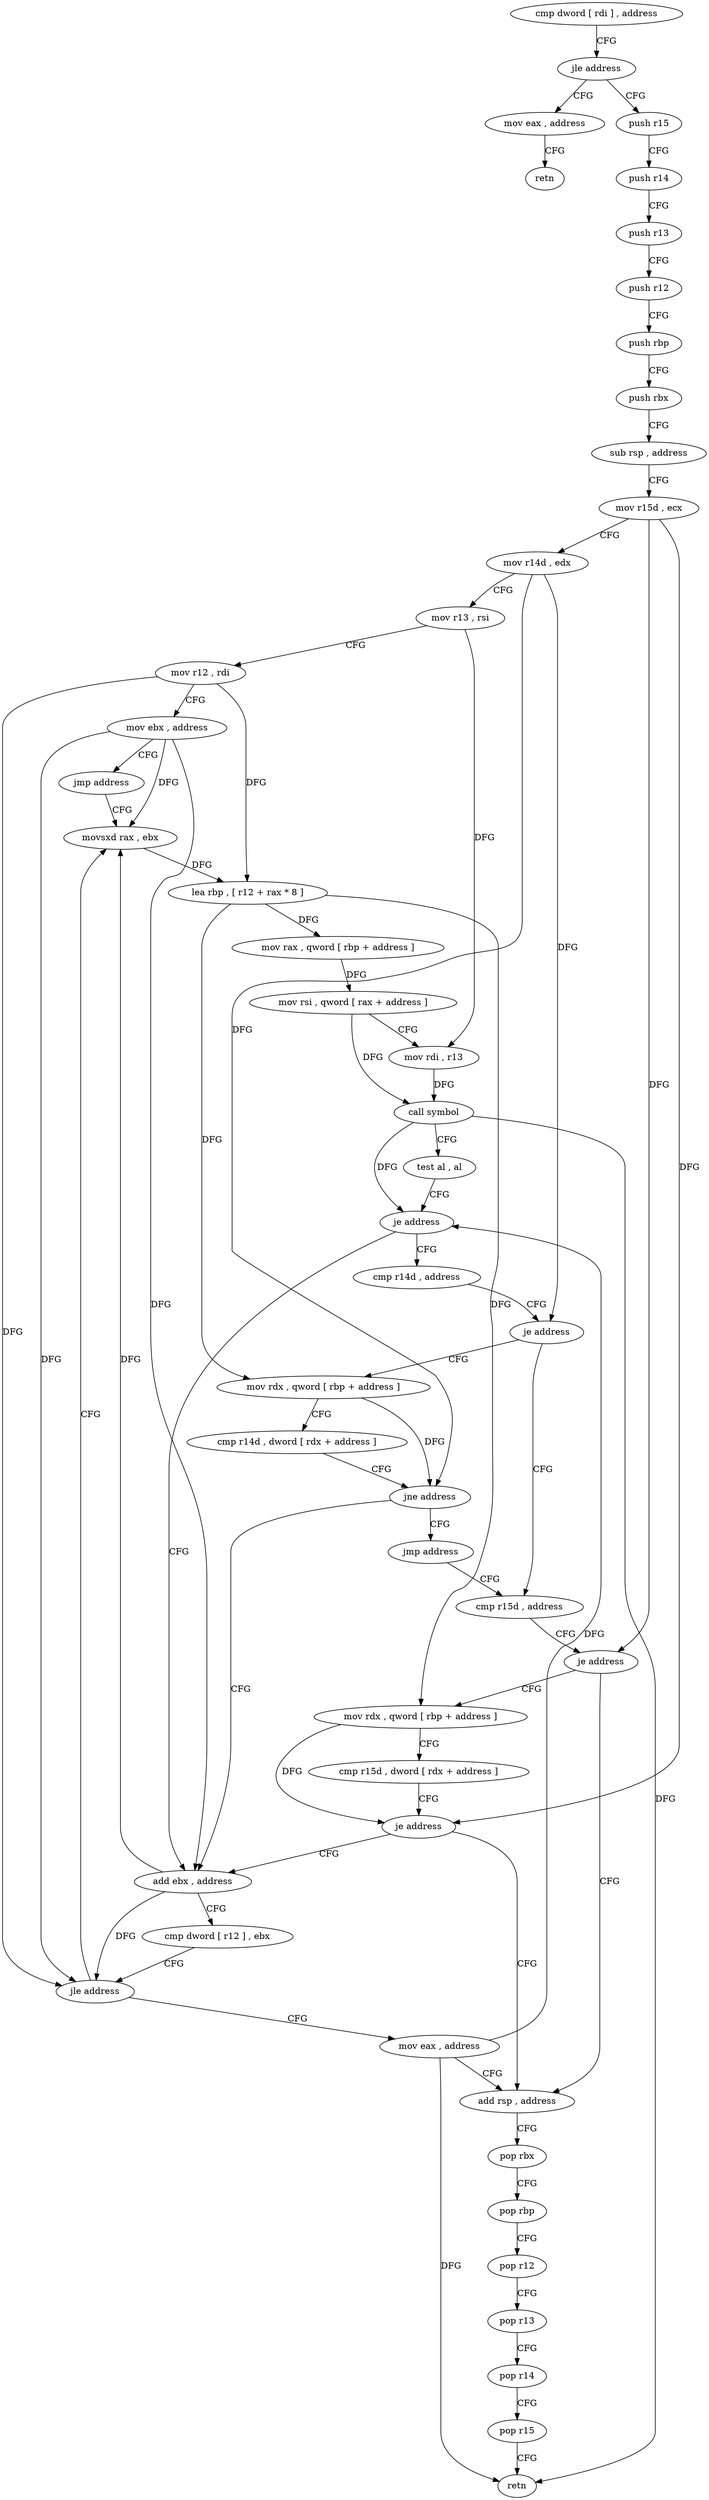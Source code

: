 digraph "func" {
"148206" [label = "cmp dword [ rdi ] , address" ]
"148209" [label = "jle address" ]
"148334" [label = "mov eax , address" ]
"148211" [label = "push r15" ]
"148339" [label = "retn" ]
"148213" [label = "push r14" ]
"148215" [label = "push r13" ]
"148217" [label = "push r12" ]
"148219" [label = "push rbp" ]
"148220" [label = "push rbx" ]
"148221" [label = "sub rsp , address" ]
"148225" [label = "mov r15d , ecx" ]
"148228" [label = "mov r14d , edx" ]
"148231" [label = "mov r13 , rsi" ]
"148234" [label = "mov r12 , rdi" ]
"148237" [label = "mov ebx , address" ]
"148242" [label = "jmp address" ]
"148269" [label = "movsxd rax , ebx" ]
"148272" [label = "lea rbp , [ r12 + rax * 8 ]" ]
"148276" [label = "mov rax , qword [ rbp + address ]" ]
"148280" [label = "mov rsi , qword [ rax + address ]" ]
"148284" [label = "mov rdi , r13" ]
"148287" [label = "call symbol" ]
"148292" [label = "test al , al" ]
"148294" [label = "je address" ]
"148260" [label = "add ebx , address" ]
"148296" [label = "cmp r14d , address" ]
"148263" [label = "cmp dword [ r12 ] , ebx" ]
"148267" [label = "jle address" ]
"148314" [label = "mov eax , address" ]
"148300" [label = "je address" ]
"148244" [label = "cmp r15d , address" ]
"148302" [label = "mov rdx , qword [ rbp + address ]" ]
"148319" [label = "add rsp , address" ]
"148248" [label = "je address" ]
"148250" [label = "mov rdx , qword [ rbp + address ]" ]
"148306" [label = "cmp r14d , dword [ rdx + address ]" ]
"148310" [label = "jne address" ]
"148312" [label = "jmp address" ]
"148323" [label = "pop rbx" ]
"148324" [label = "pop rbp" ]
"148325" [label = "pop r12" ]
"148327" [label = "pop r13" ]
"148329" [label = "pop r14" ]
"148331" [label = "pop r15" ]
"148333" [label = "retn" ]
"148254" [label = "cmp r15d , dword [ rdx + address ]" ]
"148258" [label = "je address" ]
"148206" -> "148209" [ label = "CFG" ]
"148209" -> "148334" [ label = "CFG" ]
"148209" -> "148211" [ label = "CFG" ]
"148334" -> "148339" [ label = "CFG" ]
"148211" -> "148213" [ label = "CFG" ]
"148213" -> "148215" [ label = "CFG" ]
"148215" -> "148217" [ label = "CFG" ]
"148217" -> "148219" [ label = "CFG" ]
"148219" -> "148220" [ label = "CFG" ]
"148220" -> "148221" [ label = "CFG" ]
"148221" -> "148225" [ label = "CFG" ]
"148225" -> "148228" [ label = "CFG" ]
"148225" -> "148248" [ label = "DFG" ]
"148225" -> "148258" [ label = "DFG" ]
"148228" -> "148231" [ label = "CFG" ]
"148228" -> "148300" [ label = "DFG" ]
"148228" -> "148310" [ label = "DFG" ]
"148231" -> "148234" [ label = "CFG" ]
"148231" -> "148284" [ label = "DFG" ]
"148234" -> "148237" [ label = "CFG" ]
"148234" -> "148272" [ label = "DFG" ]
"148234" -> "148267" [ label = "DFG" ]
"148237" -> "148242" [ label = "CFG" ]
"148237" -> "148269" [ label = "DFG" ]
"148237" -> "148260" [ label = "DFG" ]
"148237" -> "148267" [ label = "DFG" ]
"148242" -> "148269" [ label = "CFG" ]
"148269" -> "148272" [ label = "DFG" ]
"148272" -> "148276" [ label = "DFG" ]
"148272" -> "148302" [ label = "DFG" ]
"148272" -> "148250" [ label = "DFG" ]
"148276" -> "148280" [ label = "DFG" ]
"148280" -> "148284" [ label = "CFG" ]
"148280" -> "148287" [ label = "DFG" ]
"148284" -> "148287" [ label = "DFG" ]
"148287" -> "148292" [ label = "CFG" ]
"148287" -> "148294" [ label = "DFG" ]
"148287" -> "148333" [ label = "DFG" ]
"148292" -> "148294" [ label = "CFG" ]
"148294" -> "148260" [ label = "CFG" ]
"148294" -> "148296" [ label = "CFG" ]
"148260" -> "148263" [ label = "CFG" ]
"148260" -> "148269" [ label = "DFG" ]
"148260" -> "148267" [ label = "DFG" ]
"148296" -> "148300" [ label = "CFG" ]
"148263" -> "148267" [ label = "CFG" ]
"148267" -> "148314" [ label = "CFG" ]
"148267" -> "148269" [ label = "CFG" ]
"148314" -> "148319" [ label = "CFG" ]
"148314" -> "148294" [ label = "DFG" ]
"148314" -> "148333" [ label = "DFG" ]
"148300" -> "148244" [ label = "CFG" ]
"148300" -> "148302" [ label = "CFG" ]
"148244" -> "148248" [ label = "CFG" ]
"148302" -> "148306" [ label = "CFG" ]
"148302" -> "148310" [ label = "DFG" ]
"148319" -> "148323" [ label = "CFG" ]
"148248" -> "148319" [ label = "CFG" ]
"148248" -> "148250" [ label = "CFG" ]
"148250" -> "148254" [ label = "CFG" ]
"148250" -> "148258" [ label = "DFG" ]
"148306" -> "148310" [ label = "CFG" ]
"148310" -> "148260" [ label = "CFG" ]
"148310" -> "148312" [ label = "CFG" ]
"148312" -> "148244" [ label = "CFG" ]
"148323" -> "148324" [ label = "CFG" ]
"148324" -> "148325" [ label = "CFG" ]
"148325" -> "148327" [ label = "CFG" ]
"148327" -> "148329" [ label = "CFG" ]
"148329" -> "148331" [ label = "CFG" ]
"148331" -> "148333" [ label = "CFG" ]
"148254" -> "148258" [ label = "CFG" ]
"148258" -> "148319" [ label = "CFG" ]
"148258" -> "148260" [ label = "CFG" ]
}

